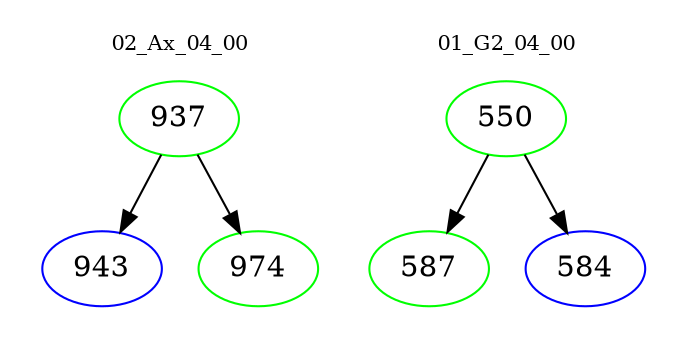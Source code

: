 digraph{
subgraph cluster_0 {
color = white
label = "02_Ax_04_00";
fontsize=10;
T0_937 [label="937", color="green"]
T0_937 -> T0_943 [color="black"]
T0_943 [label="943", color="blue"]
T0_937 -> T0_974 [color="black"]
T0_974 [label="974", color="green"]
}
subgraph cluster_1 {
color = white
label = "01_G2_04_00";
fontsize=10;
T1_550 [label="550", color="green"]
T1_550 -> T1_587 [color="black"]
T1_587 [label="587", color="green"]
T1_550 -> T1_584 [color="black"]
T1_584 [label="584", color="blue"]
}
}
